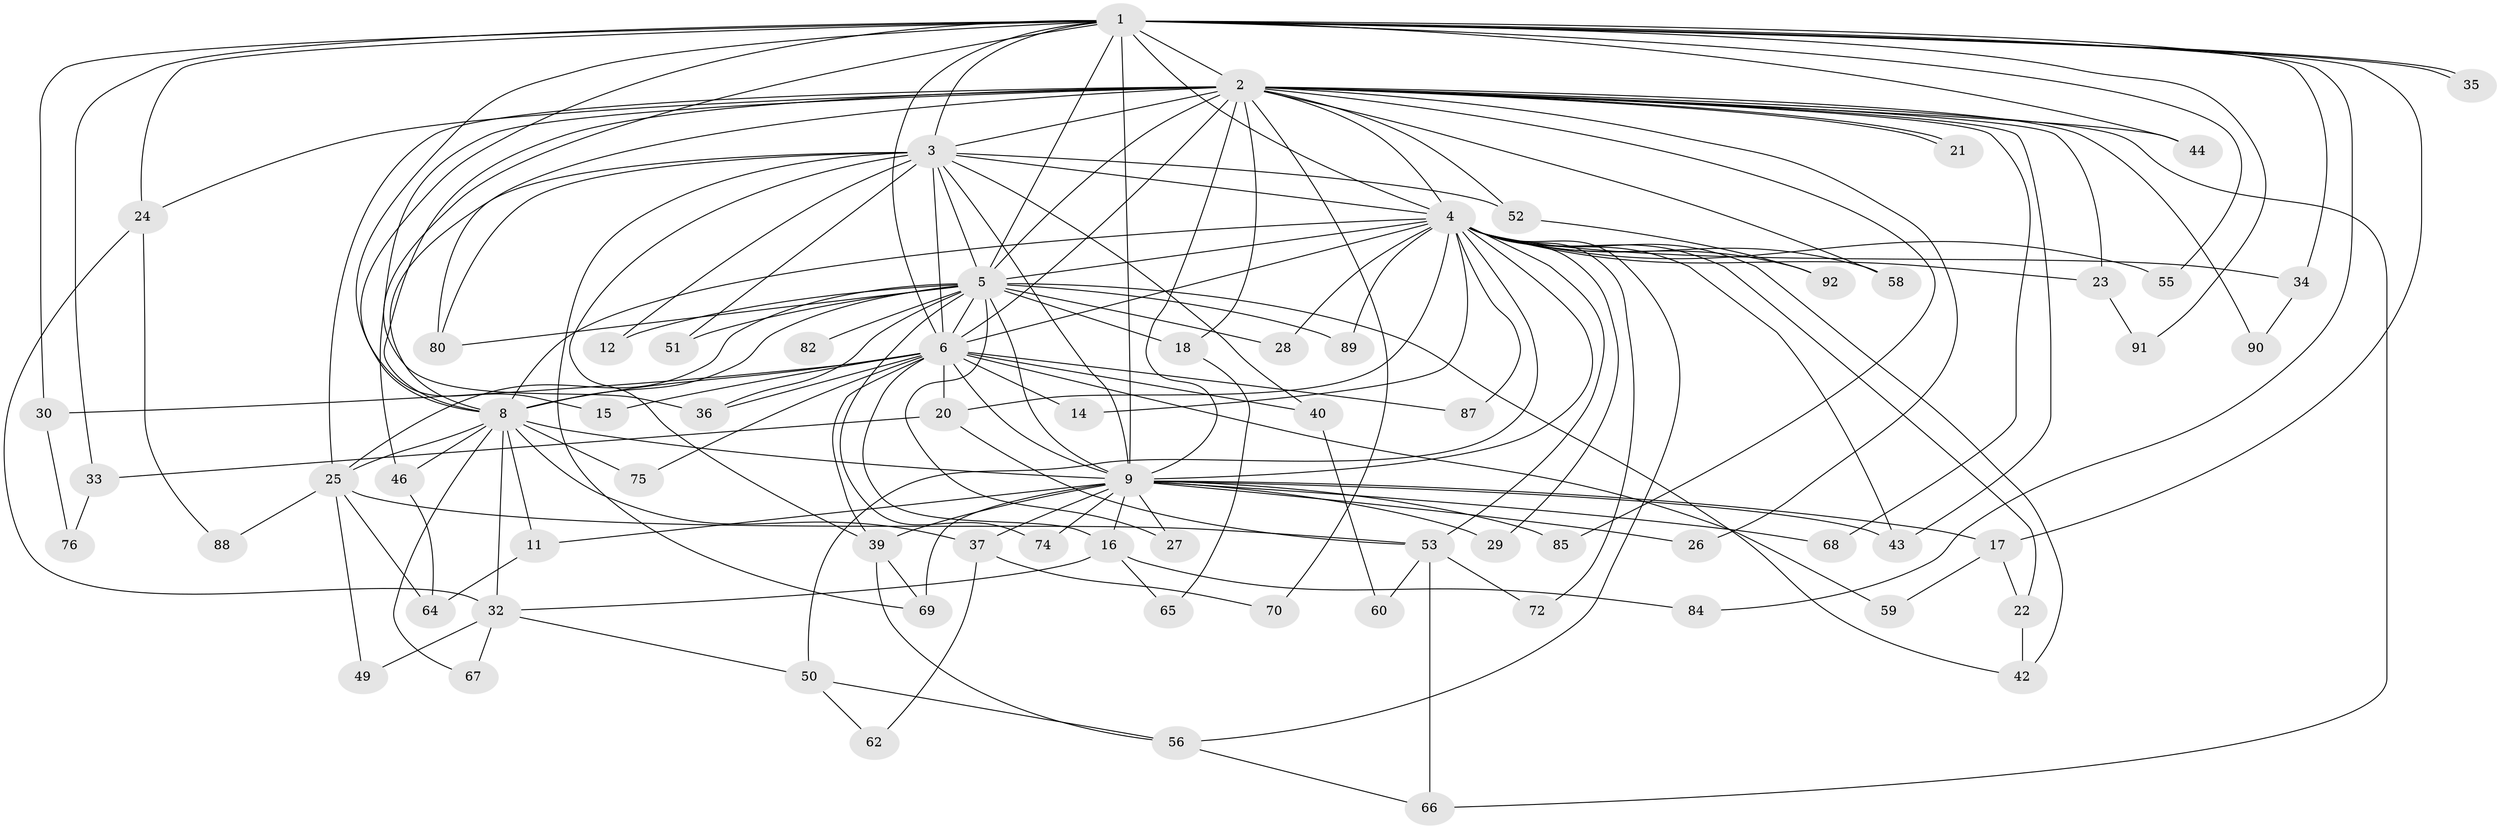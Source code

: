 // original degree distribution, {21: 0.010869565217391304, 17: 0.03260869565217391, 29: 0.010869565217391304, 15: 0.010869565217391304, 19: 0.03260869565217391, 23: 0.010869565217391304, 3: 0.22826086956521738, 2: 0.5, 5: 0.05434782608695652, 4: 0.09782608695652174, 6: 0.010869565217391304}
// Generated by graph-tools (version 1.1) at 2025/41/03/06/25 10:41:36]
// undirected, 70 vertices, 163 edges
graph export_dot {
graph [start="1"]
  node [color=gray90,style=filled];
  1 [super="+31"];
  2 [super="+7"];
  3 [super="+45"];
  4 [super="+13"];
  5 [super="+10"];
  6 [super="+19"];
  8 [super="+86"];
  9 [super="+57"];
  11 [super="+73"];
  12;
  14;
  15;
  16;
  17;
  18 [super="+47"];
  20;
  21;
  22;
  23;
  24;
  25 [super="+38"];
  26;
  27;
  28;
  29;
  30;
  32 [super="+48"];
  33;
  34;
  35;
  36 [super="+78"];
  37;
  39 [super="+41"];
  40 [super="+63"];
  42 [super="+61"];
  43 [super="+71"];
  44;
  46;
  49;
  50;
  51;
  52;
  53 [super="+54"];
  55;
  56 [super="+81"];
  58;
  59;
  60;
  62;
  64;
  65;
  66 [super="+79"];
  67;
  68;
  69 [super="+77"];
  70;
  72;
  74;
  75;
  76;
  80 [super="+83"];
  82;
  84;
  85;
  87;
  88;
  89;
  90;
  91;
  92;
  1 -- 2 [weight=2];
  1 -- 3;
  1 -- 4;
  1 -- 5 [weight=3];
  1 -- 6;
  1 -- 8;
  1 -- 9;
  1 -- 15;
  1 -- 17;
  1 -- 24;
  1 -- 30;
  1 -- 33;
  1 -- 35;
  1 -- 35;
  1 -- 44;
  1 -- 55;
  1 -- 84;
  1 -- 91;
  1 -- 34;
  1 -- 36;
  2 -- 3 [weight=2];
  2 -- 4 [weight=2];
  2 -- 5 [weight=4];
  2 -- 6 [weight=2];
  2 -- 8 [weight=2];
  2 -- 9 [weight=2];
  2 -- 21;
  2 -- 21;
  2 -- 24;
  2 -- 44;
  2 -- 52;
  2 -- 58;
  2 -- 70;
  2 -- 85;
  2 -- 66;
  2 -- 68;
  2 -- 18;
  2 -- 23;
  2 -- 25;
  2 -- 90;
  2 -- 26;
  2 -- 43;
  2 -- 46;
  2 -- 80;
  3 -- 4 [weight=2];
  3 -- 5 [weight=3];
  3 -- 6;
  3 -- 8;
  3 -- 9;
  3 -- 12;
  3 -- 40;
  3 -- 51;
  3 -- 52;
  3 -- 69;
  3 -- 80;
  3 -- 39;
  4 -- 5 [weight=2];
  4 -- 6 [weight=2];
  4 -- 8;
  4 -- 9;
  4 -- 14;
  4 -- 20;
  4 -- 22;
  4 -- 23;
  4 -- 28;
  4 -- 29;
  4 -- 34;
  4 -- 42;
  4 -- 50;
  4 -- 53;
  4 -- 55;
  4 -- 58;
  4 -- 72;
  4 -- 87;
  4 -- 89;
  4 -- 92;
  4 -- 56;
  4 -- 43;
  5 -- 6 [weight=2];
  5 -- 8 [weight=2];
  5 -- 9 [weight=2];
  5 -- 18 [weight=2];
  5 -- 25;
  5 -- 28;
  5 -- 80;
  5 -- 89;
  5 -- 36;
  5 -- 42;
  5 -- 74;
  5 -- 12;
  5 -- 82;
  5 -- 51;
  5 -- 27;
  6 -- 8;
  6 -- 9;
  6 -- 14;
  6 -- 15;
  6 -- 16;
  6 -- 30;
  6 -- 39;
  6 -- 40 [weight=2];
  6 -- 59;
  6 -- 87;
  6 -- 20;
  6 -- 36;
  6 -- 75;
  8 -- 9;
  8 -- 11;
  8 -- 32;
  8 -- 37;
  8 -- 46;
  8 -- 67;
  8 -- 75 [weight=2];
  8 -- 25;
  9 -- 11;
  9 -- 16;
  9 -- 17;
  9 -- 26;
  9 -- 27;
  9 -- 29;
  9 -- 37;
  9 -- 39 [weight=2];
  9 -- 43;
  9 -- 68;
  9 -- 69;
  9 -- 74;
  9 -- 85;
  11 -- 64;
  16 -- 32;
  16 -- 65;
  16 -- 84;
  17 -- 22;
  17 -- 59;
  18 -- 65;
  20 -- 33;
  20 -- 53;
  22 -- 42;
  23 -- 91;
  24 -- 88;
  24 -- 32;
  25 -- 49;
  25 -- 64;
  25 -- 88;
  25 -- 53;
  30 -- 76;
  32 -- 49;
  32 -- 67;
  32 -- 50;
  33 -- 76;
  34 -- 90;
  37 -- 62;
  37 -- 70;
  39 -- 56;
  39 -- 69;
  40 -- 60;
  46 -- 64;
  50 -- 56;
  50 -- 62;
  52 -- 92;
  53 -- 72;
  53 -- 60;
  53 -- 66;
  56 -- 66;
}
